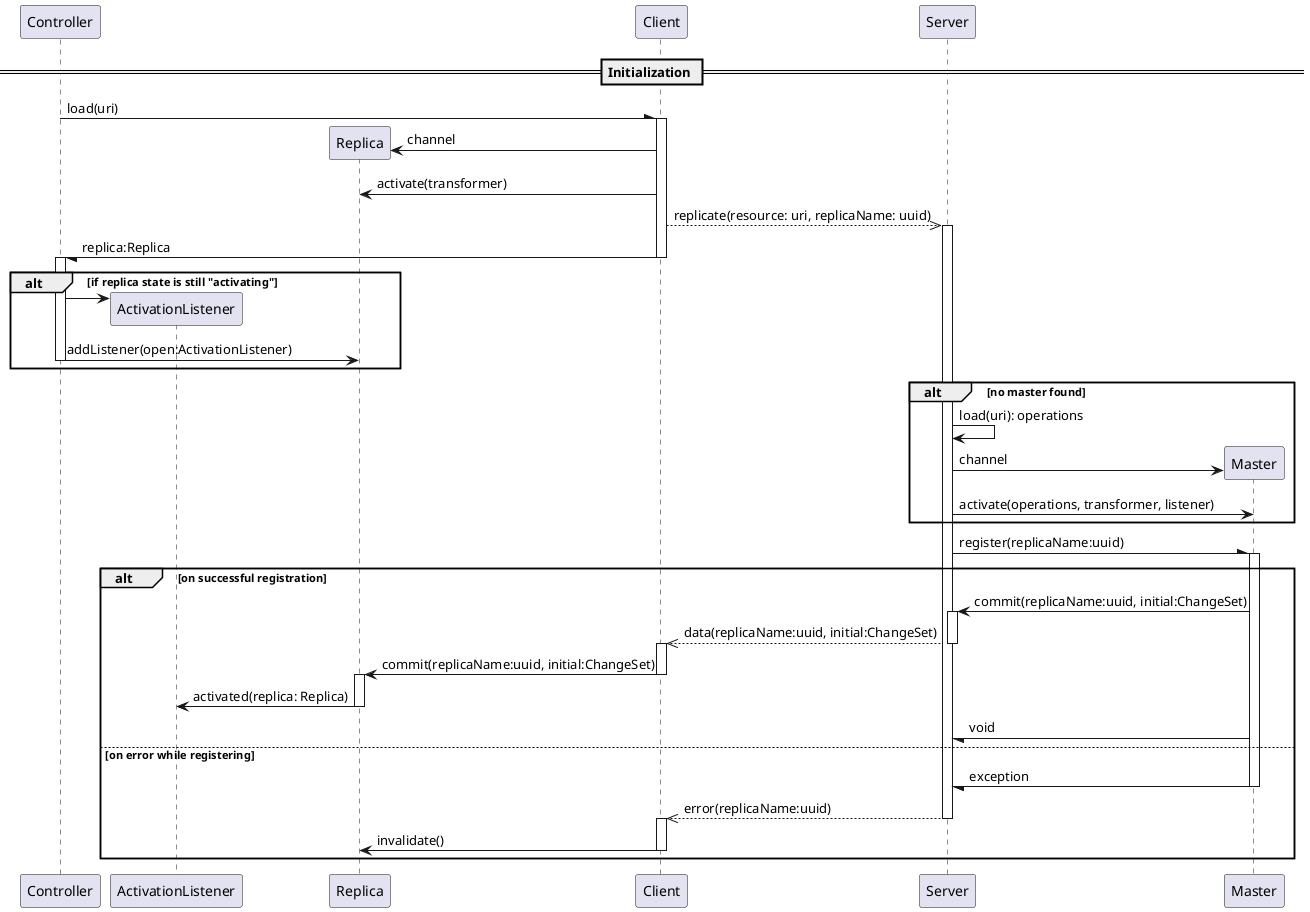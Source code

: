 @startuml
participant Controller
participant ActivationListener
participant Replica
participant Client
participant Server
participant Master

== Initialization ==

Controller -\ Client: load(uri)
activate Client

Create Replica
Replica <- Client: channel
Replica <- Client: activate(transformer)

Client -->> Server: replicate(resource: uri, replicaName: uuid)
activate Server

Controller \- Client: replica:Replica
deactivate Client
activate Controller

alt if replica state is still "activating"
    Create ActivationListener
    Controller -> ActivationListener

    Controller -> Replica: addListener(open:ActivationListener)
    deactivate Controller

end

activate Server


alt no master found
    Server -> Server: load(uri): operations
    create Master
    Server -> Master: channel
    Server -> Master: activate(operations, transformer, listener)
end

Server -\ Master: register(replicaName:uuid)
activate Master

alt on successful registration
    Server <- Master: commit(replicaName:uuid, initial:ChangeSet)
    activate Server

    Client <<-- Server: data(replicaName:uuid, initial:ChangeSet)
    deactivate Server
    activate Client

    Replica <- Client: commit(replicaName:uuid, initial:ChangeSet)
    deactivate Client

    activate Replica
    ActivationListener <- Replica: activated(replica: Replica)
    deactivate Replica

    Server \- Master: void

else on error while registering
    Server \- Master: exception
    deactivate Master

    Client <<-- Server :error(replicaName:uuid)
    deactivate Server
    activate Client

    Replica <- Client: invalidate()
    deactivate Client

end

@enduml